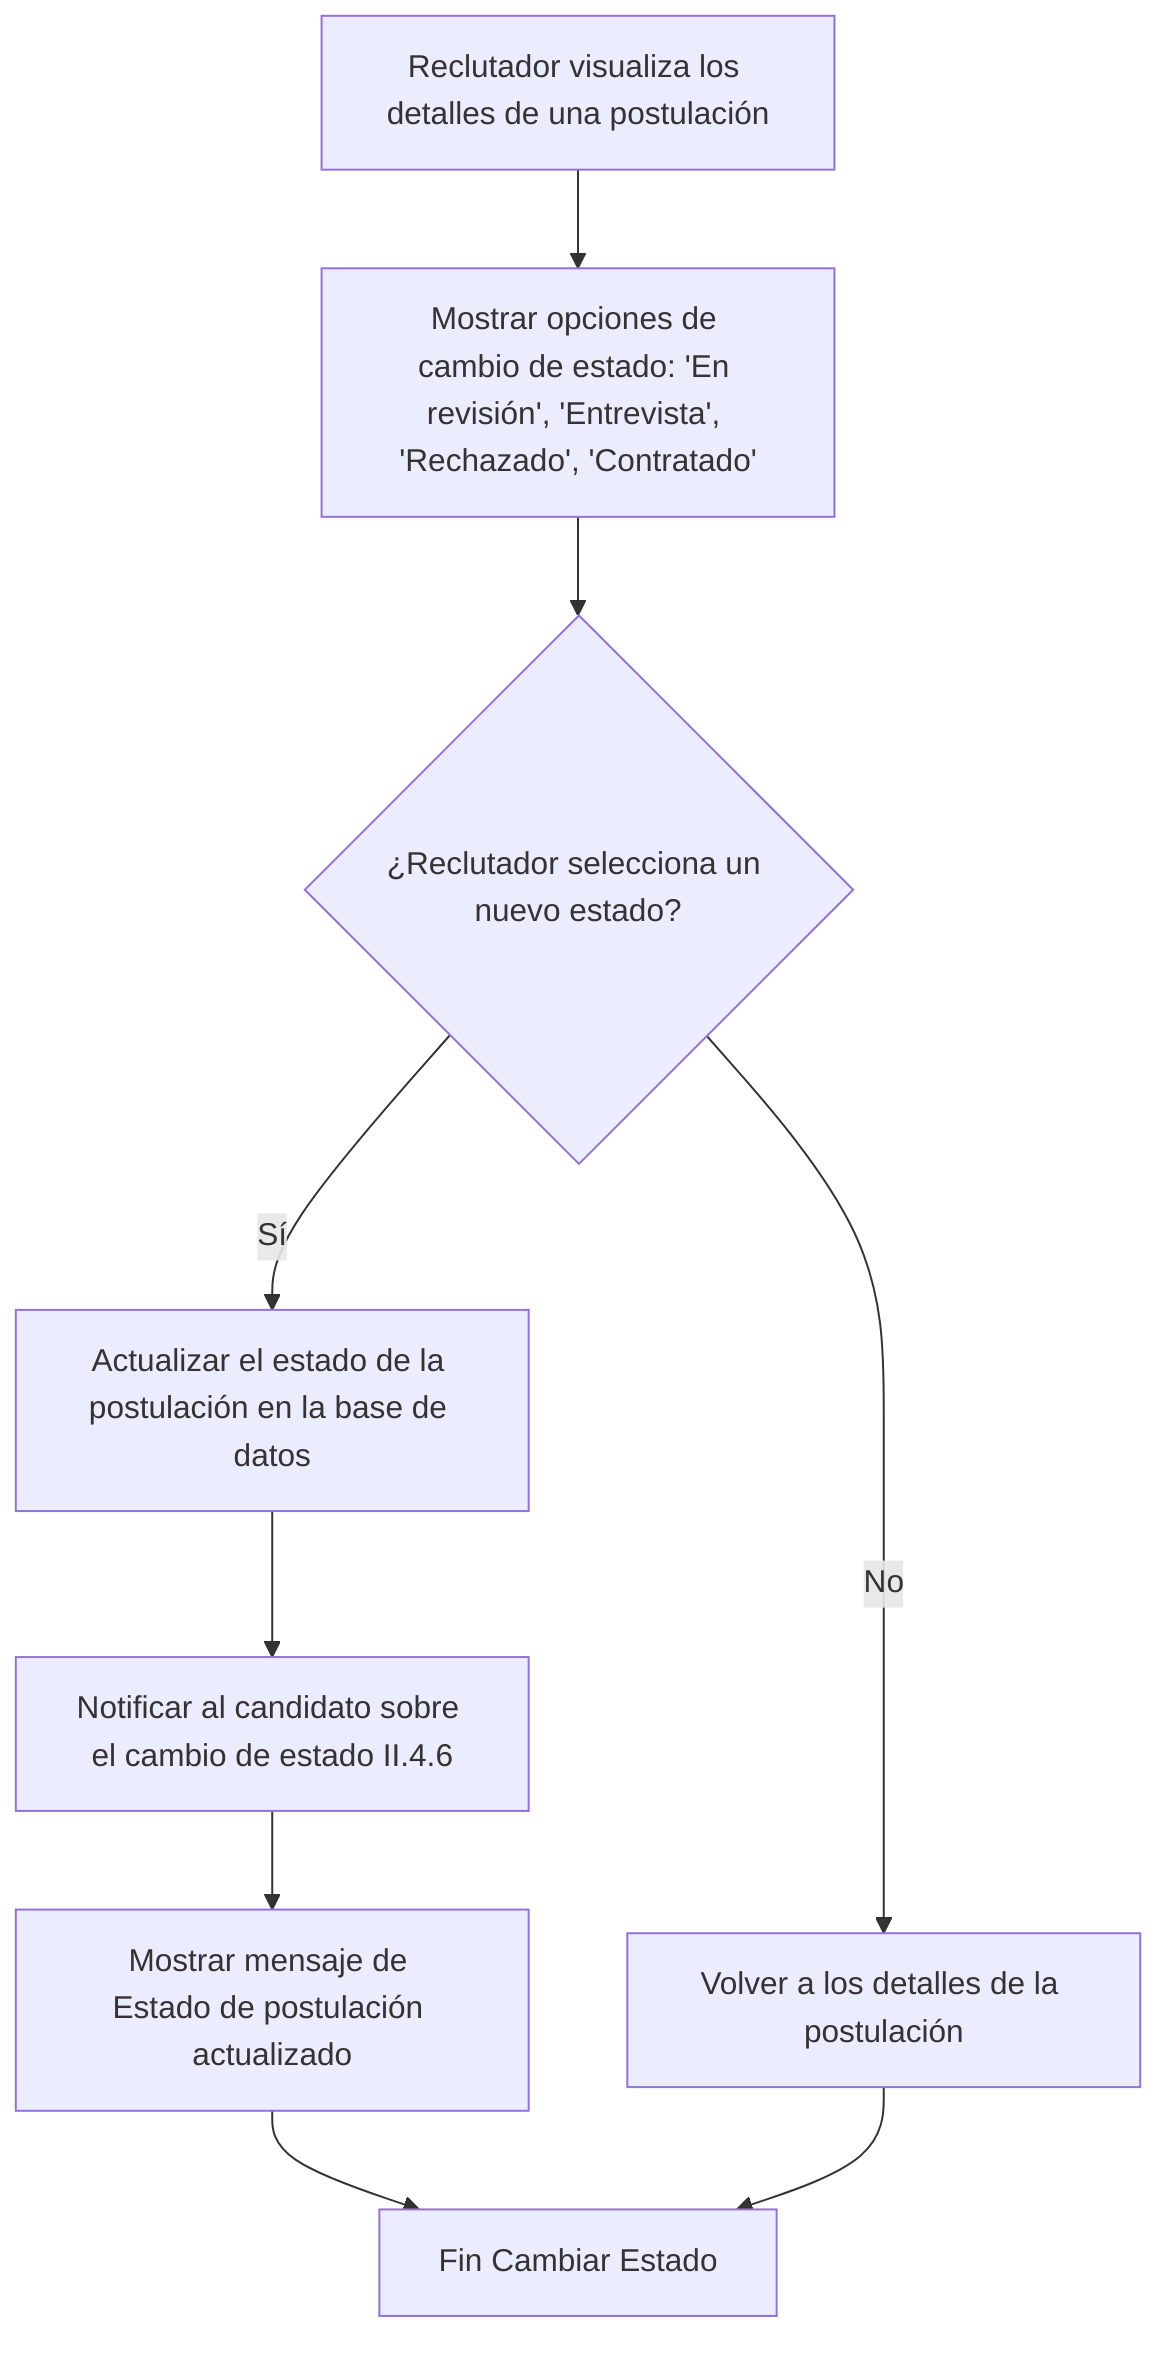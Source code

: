 graph TD
    A[Reclutador visualiza los detalles de una postulación] --> B[Mostrar opciones de cambio de estado: 'En revisión', 'Entrevista', 'Rechazado', 'Contratado'];
    B --> C{¿Reclutador selecciona un nuevo estado?};
    C -- Sí --> D[Actualizar el estado de la postulación en la base de datos];
    D --> E[Notificar al candidato sobre el cambio de estado II.4.6];
    E --> F[Mostrar mensaje de Estado de postulación actualizado];
    C -- No --> G[Volver a los detalles de la postulación];
    F --> H[Fin Cambiar Estado];
    G --> H;